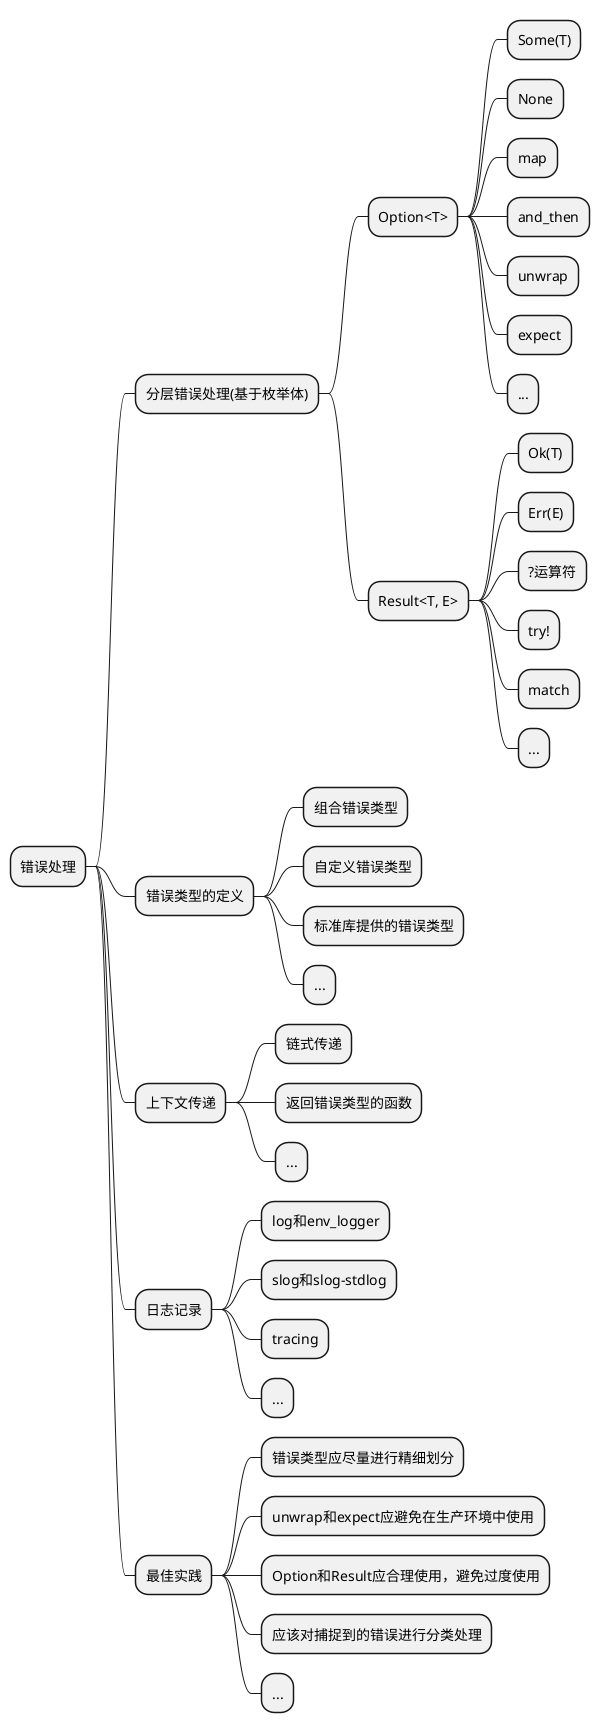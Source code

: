 @startmindmap
* 错误处理
** 分层错误处理(基于枚举体)
*** Option<T>
**** Some(T)
**** None
**** map
**** and_then
**** unwrap
**** expect
**** ...
*** Result<T, E>
**** Ok(T)
**** Err(E)
**** ?运算符
**** try!
**** match
**** ...
** 错误类型的定义
*** 组合错误类型
*** 自定义错误类型
*** 标准库提供的错误类型
*** ...
** 上下文传递
*** 链式传递
*** 返回错误类型的函数
*** ...
** 日志记录
*** log和env_logger
*** slog和slog-stdlog
*** tracing
*** ...
** 最佳实践
*** 错误类型应尽量进行精细划分
*** unwrap和expect应避免在生产环境中使用
*** Option和Result应合理使用，避免过度使用
*** 应该对捕捉到的错误进行分类处理
*** ...
@endmindmap